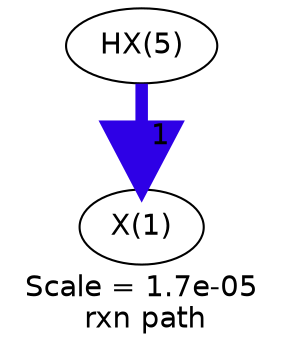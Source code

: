 digraph reaction_paths {
center=1;
s26 -> s25[fontname="Helvetica", style="setlinewidth(6)", arrowsize=3, color="0.7, 1.5, 0.9"
, label=" 1"];
s25 [ fontname="Helvetica", label="X(1)"];
s26 [ fontname="Helvetica", label="HX(5)"];
 label = "Scale = 1.7e-05\l rxn path";
 fontname = "Helvetica";
}
